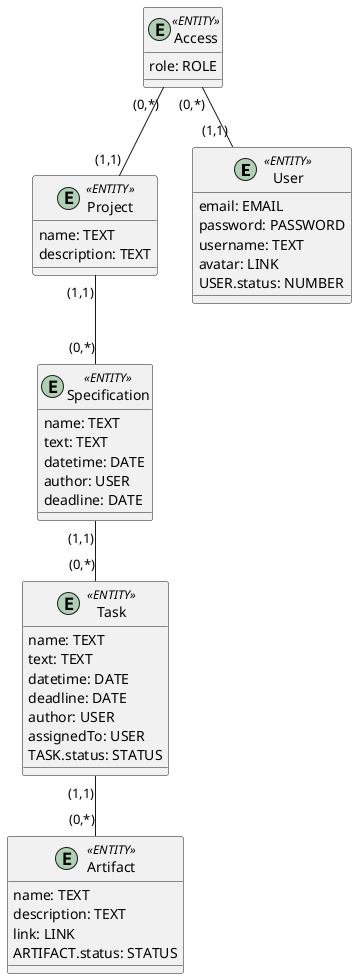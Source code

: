 @startuml
entity User <<ENTITY>> {
		email: EMAIL
		password: PASSWORD
		username: TEXT
        avatar: LINK
        USER.status: NUMBER
	}
	
	entity Access <<ENTITY>> {
		role: ROLE
	}
	
	entity Project <<ENTITY>> {
		name: TEXT
		description: TEXT
	}
	
	entity Specification <<ENTITY>> {
		name: TEXT
		text: TEXT
		datetime: DATE
        author: USER
        deadline: DATE
	}
	
	entity Task <<ENTITY>> {
		name: TEXT
		text: TEXT
        datetime: DATE
        deadline: DATE
        author: USER
        assignedTo: USER
        TASK.status: STATUS
	}
	
	entity Artifact <<ENTITY>> {
		name: TEXT
		description: TEXT
        link: LINK
        ARTIFACT.status: STATUS
	}
	
    Access "(0,*)"--"(1,1)" User
    Access "(0,*)"--"(1,1)" Project
    
    Task "(0,*)"-u-"(1,1)" Specification
  
    Task "(1,1)"--"(0,*)" Artifact
  
    Specification "(0,*)"-u-"(1,1)" Project
@enduml
